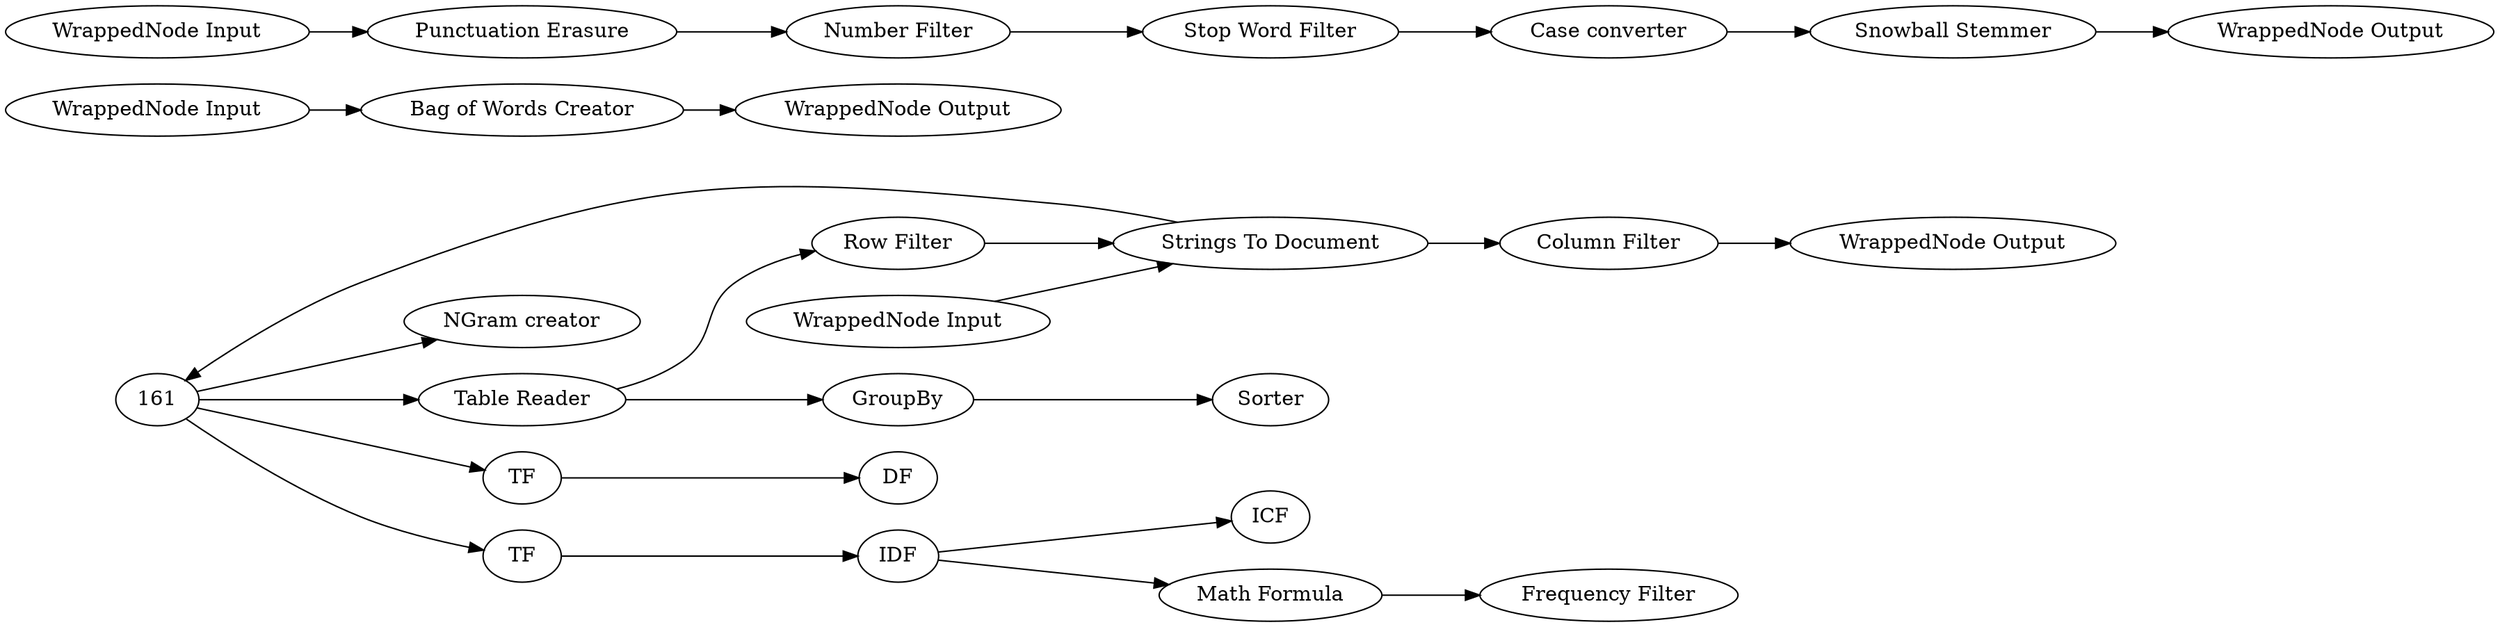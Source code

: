 digraph {
	130 [label=IDF]
	131 [label=ICF]
	132 [label="NGram creator"]
	133 [label="Term co_occurrence counter"]
	142 [label="Frequency Filter"]
	143 [label=DF]
	8 [label="WrappedNode Input"]
	9 [label="WrappedNode Output"]
	10 [label="Bag of Words Creator"]
	20 [label="Row Filter"]
	128 [label="Column Filter"]
	133 [label="Table Reader"]
	164 [label="WrappedNode Input"]
	165 [label="WrappedNode Output"]
	166 [label="Strings To Document"]
	112 [label="Case converter"]
	113 [label="Snowball Stemmer"]
	115 [label="Punctuation Erasure"]
	116 [label="Number Filter"]
	117 [label="WrappedNode Input"]
	118 [label="WrappedNode Output"]
	139 [label="Stop Word Filter"]
	167 [label="Math Formula"]
	168 [label=TF]
	170 [label=TF]
	171 [label=GroupBy]
	172 [label=Sorter]
	8 -> 10
	10 -> 9
	20 -> 166
	128 -> 165
	133 -> 20
	166 -> 128
	112 -> 113
	113 -> 118
	115 -> 116
	116 -> 139
	117 -> 115
	139 -> 112
	130 -> 131
	130 -> 167
	133 -> 171
	161 -> 133
	161 -> 132
	161 -> 168
	161 -> 170
	164 -> 166
	166 -> 161
	167 -> 142
	168 -> 130
	170 -> 143
	171 -> 172
	rankdir=LR
}
